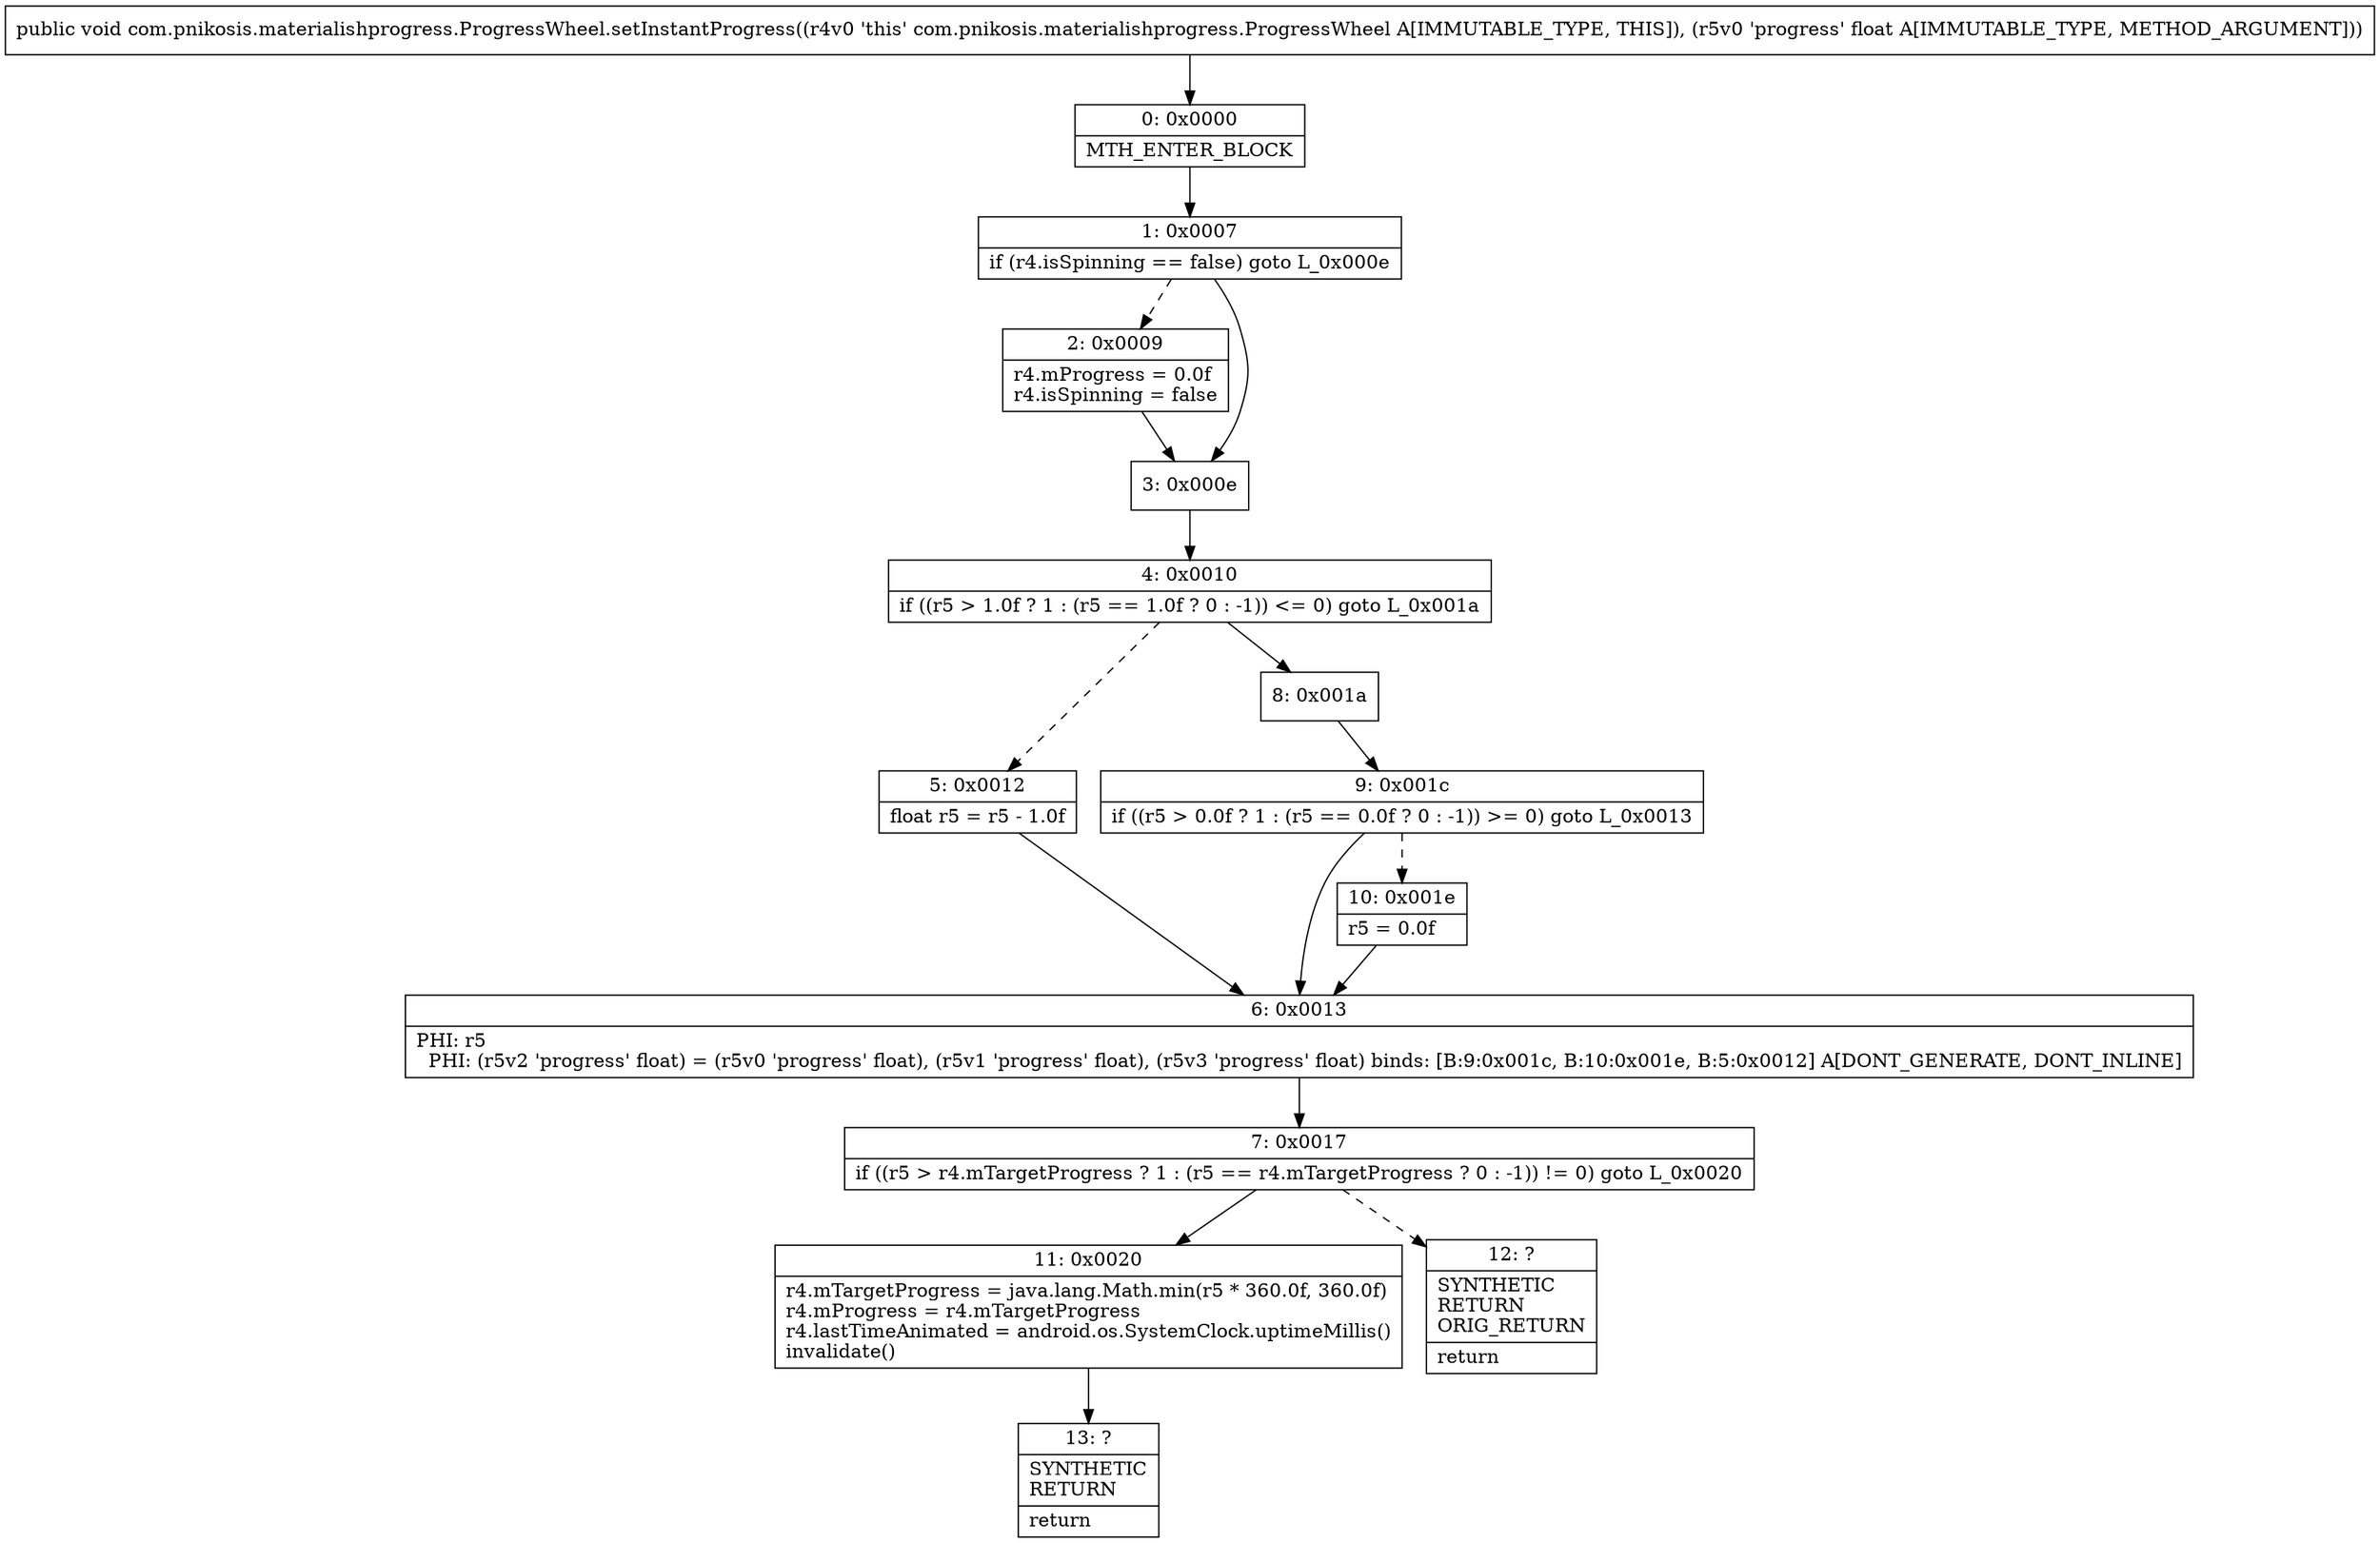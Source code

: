 digraph "CFG forcom.pnikosis.materialishprogress.ProgressWheel.setInstantProgress(F)V" {
Node_0 [shape=record,label="{0\:\ 0x0000|MTH_ENTER_BLOCK\l}"];
Node_1 [shape=record,label="{1\:\ 0x0007|if (r4.isSpinning == false) goto L_0x000e\l}"];
Node_2 [shape=record,label="{2\:\ 0x0009|r4.mProgress = 0.0f\lr4.isSpinning = false\l}"];
Node_3 [shape=record,label="{3\:\ 0x000e}"];
Node_4 [shape=record,label="{4\:\ 0x0010|if ((r5 \> 1.0f ? 1 : (r5 == 1.0f ? 0 : \-1)) \<= 0) goto L_0x001a\l}"];
Node_5 [shape=record,label="{5\:\ 0x0012|float r5 = r5 \- 1.0f\l}"];
Node_6 [shape=record,label="{6\:\ 0x0013|PHI: r5 \l  PHI: (r5v2 'progress' float) = (r5v0 'progress' float), (r5v1 'progress' float), (r5v3 'progress' float) binds: [B:9:0x001c, B:10:0x001e, B:5:0x0012] A[DONT_GENERATE, DONT_INLINE]\l}"];
Node_7 [shape=record,label="{7\:\ 0x0017|if ((r5 \> r4.mTargetProgress ? 1 : (r5 == r4.mTargetProgress ? 0 : \-1)) != 0) goto L_0x0020\l}"];
Node_8 [shape=record,label="{8\:\ 0x001a}"];
Node_9 [shape=record,label="{9\:\ 0x001c|if ((r5 \> 0.0f ? 1 : (r5 == 0.0f ? 0 : \-1)) \>= 0) goto L_0x0013\l}"];
Node_10 [shape=record,label="{10\:\ 0x001e|r5 = 0.0f\l}"];
Node_11 [shape=record,label="{11\:\ 0x0020|r4.mTargetProgress = java.lang.Math.min(r5 * 360.0f, 360.0f)\lr4.mProgress = r4.mTargetProgress\lr4.lastTimeAnimated = android.os.SystemClock.uptimeMillis()\linvalidate()\l}"];
Node_12 [shape=record,label="{12\:\ ?|SYNTHETIC\lRETURN\lORIG_RETURN\l|return\l}"];
Node_13 [shape=record,label="{13\:\ ?|SYNTHETIC\lRETURN\l|return\l}"];
MethodNode[shape=record,label="{public void com.pnikosis.materialishprogress.ProgressWheel.setInstantProgress((r4v0 'this' com.pnikosis.materialishprogress.ProgressWheel A[IMMUTABLE_TYPE, THIS]), (r5v0 'progress' float A[IMMUTABLE_TYPE, METHOD_ARGUMENT])) }"];
MethodNode -> Node_0;
Node_0 -> Node_1;
Node_1 -> Node_2[style=dashed];
Node_1 -> Node_3;
Node_2 -> Node_3;
Node_3 -> Node_4;
Node_4 -> Node_5[style=dashed];
Node_4 -> Node_8;
Node_5 -> Node_6;
Node_6 -> Node_7;
Node_7 -> Node_11;
Node_7 -> Node_12[style=dashed];
Node_8 -> Node_9;
Node_9 -> Node_6;
Node_9 -> Node_10[style=dashed];
Node_10 -> Node_6;
Node_11 -> Node_13;
}

